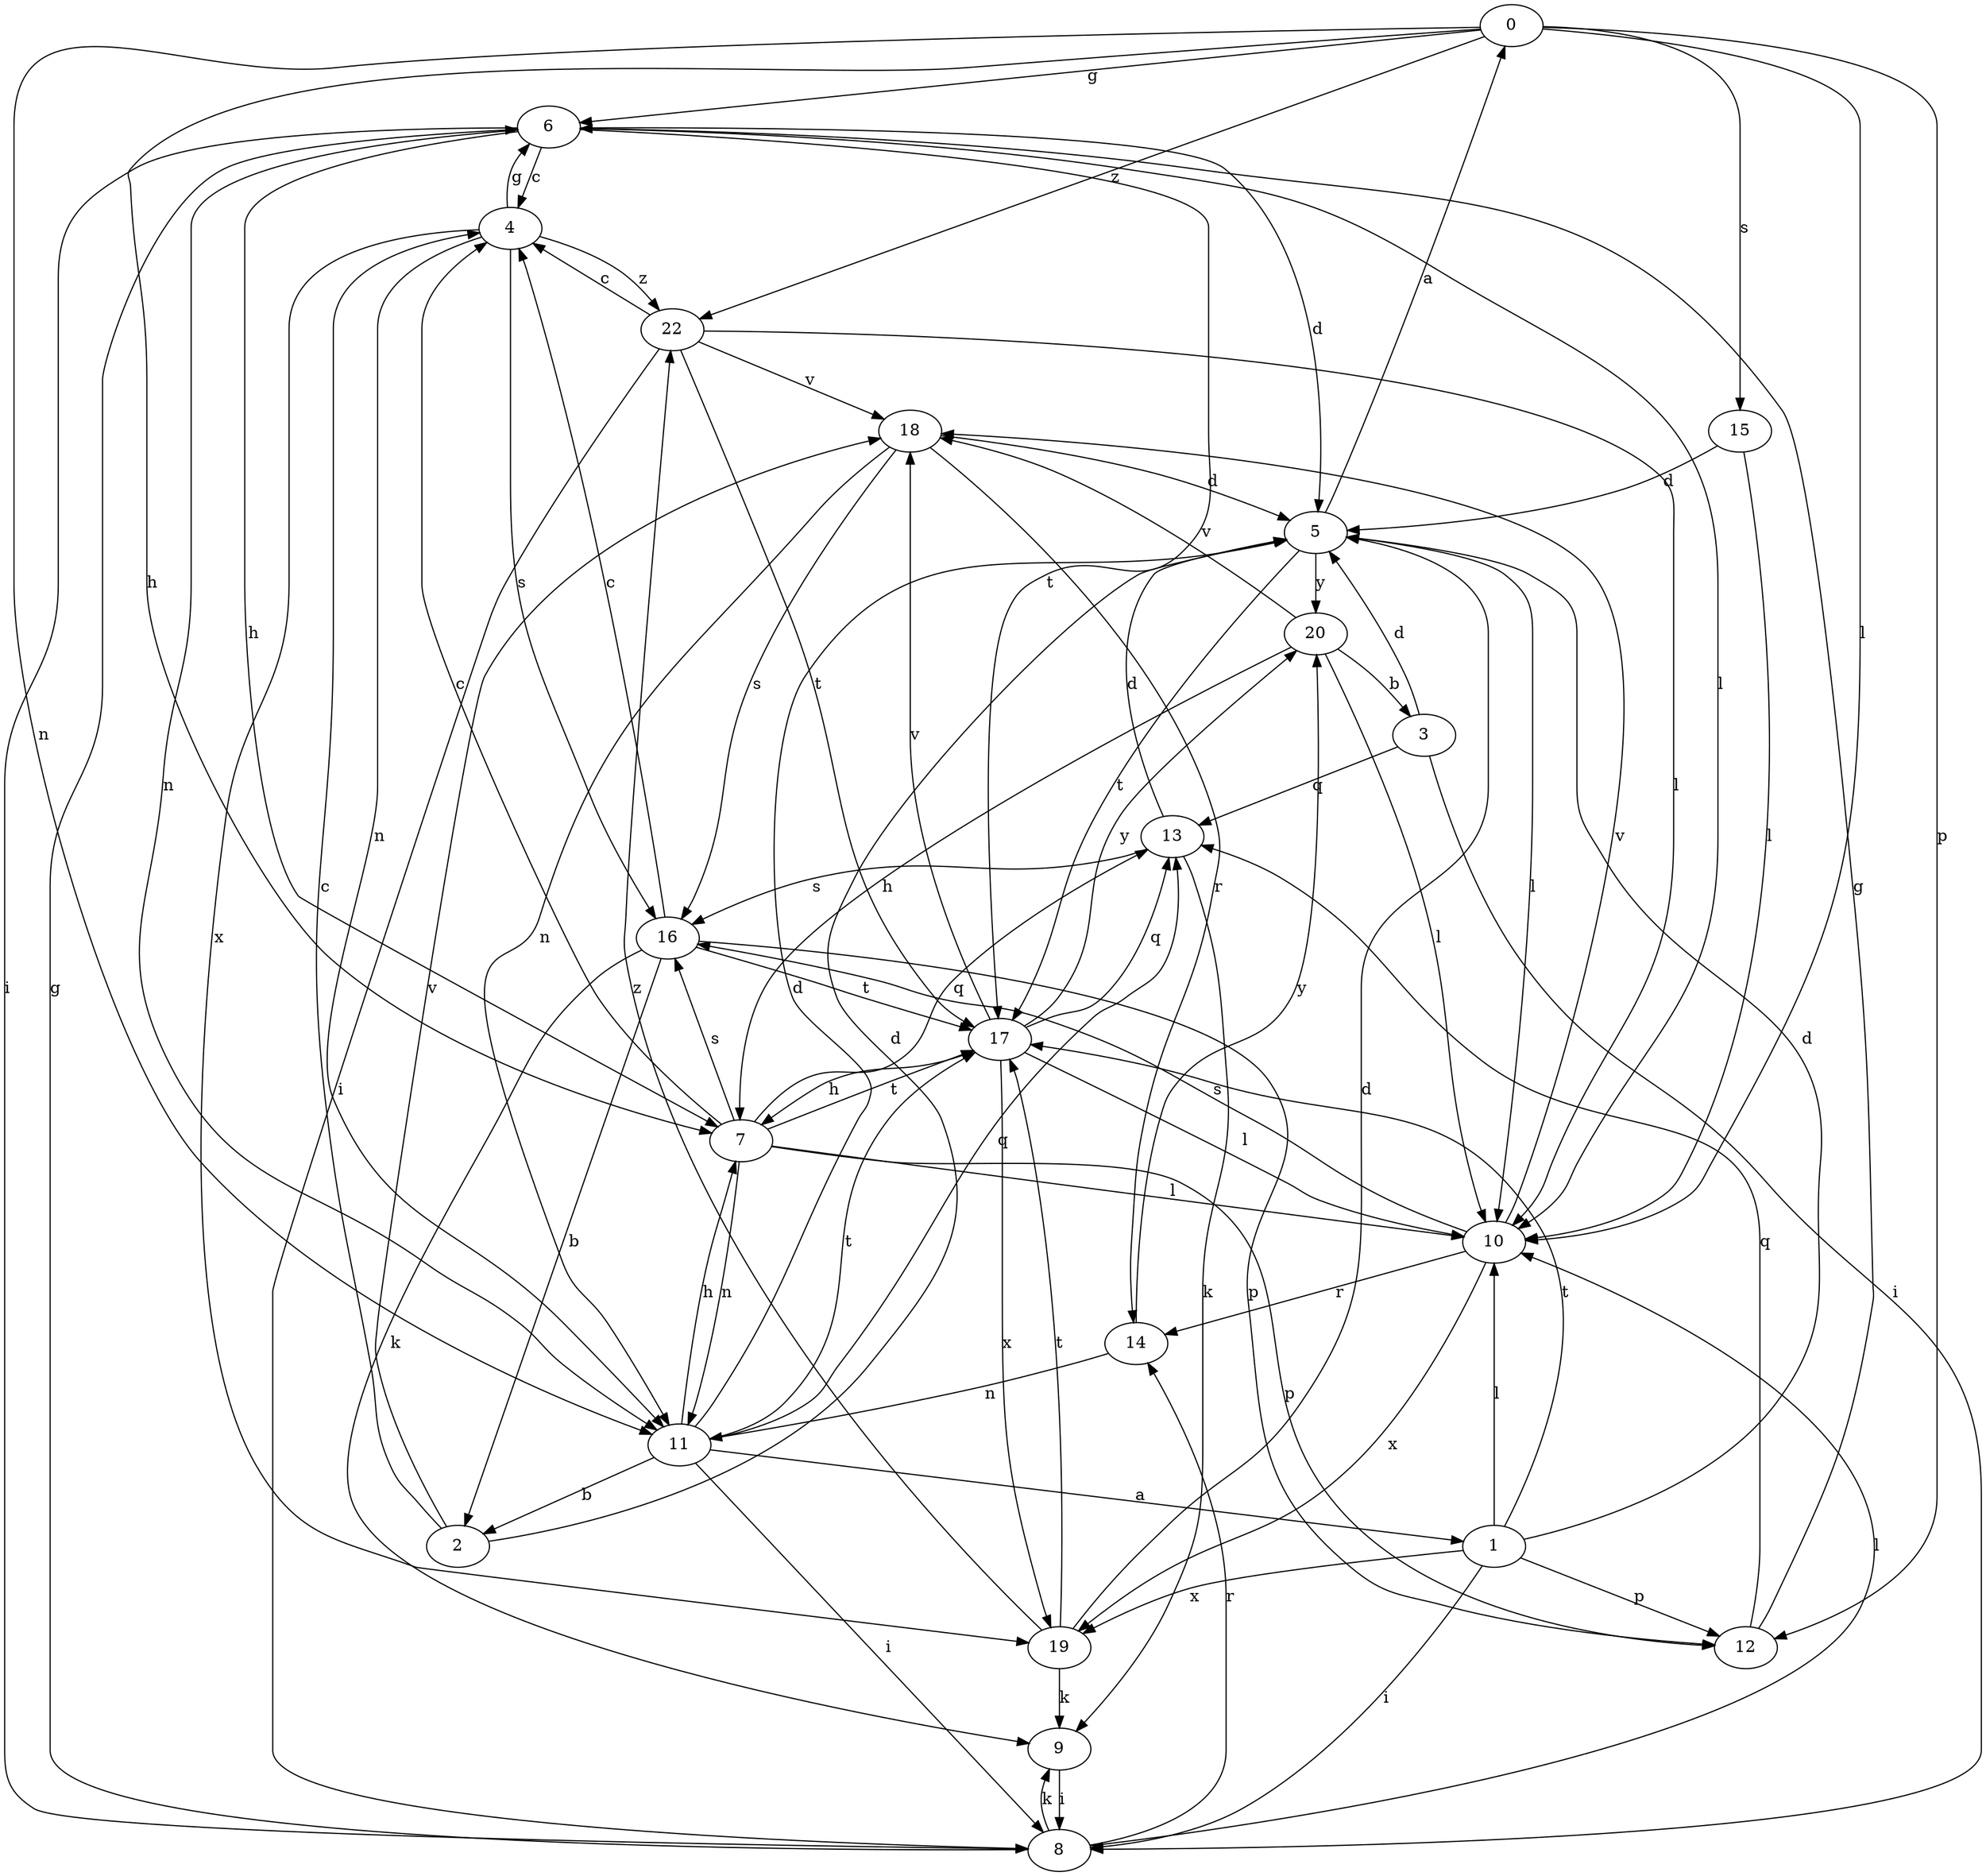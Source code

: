 strict digraph  {
0;
1;
2;
3;
4;
5;
6;
7;
8;
9;
10;
11;
12;
13;
14;
15;
16;
17;
18;
19;
20;
22;
0 -> 6  [label=g];
0 -> 7  [label=h];
0 -> 10  [label=l];
0 -> 11  [label=n];
0 -> 12  [label=p];
0 -> 15  [label=s];
0 -> 22  [label=z];
1 -> 5  [label=d];
1 -> 8  [label=i];
1 -> 10  [label=l];
1 -> 12  [label=p];
1 -> 17  [label=t];
1 -> 19  [label=x];
2 -> 4  [label=c];
2 -> 5  [label=d];
2 -> 18  [label=v];
3 -> 5  [label=d];
3 -> 8  [label=i];
3 -> 13  [label=q];
4 -> 6  [label=g];
4 -> 11  [label=n];
4 -> 16  [label=s];
4 -> 19  [label=x];
4 -> 22  [label=z];
5 -> 0  [label=a];
5 -> 10  [label=l];
5 -> 17  [label=t];
5 -> 20  [label=y];
6 -> 4  [label=c];
6 -> 5  [label=d];
6 -> 7  [label=h];
6 -> 8  [label=i];
6 -> 10  [label=l];
6 -> 11  [label=n];
6 -> 17  [label=t];
7 -> 4  [label=c];
7 -> 10  [label=l];
7 -> 11  [label=n];
7 -> 12  [label=p];
7 -> 13  [label=q];
7 -> 16  [label=s];
7 -> 17  [label=t];
8 -> 6  [label=g];
8 -> 9  [label=k];
8 -> 10  [label=l];
8 -> 14  [label=r];
9 -> 8  [label=i];
10 -> 14  [label=r];
10 -> 16  [label=s];
10 -> 18  [label=v];
10 -> 19  [label=x];
11 -> 1  [label=a];
11 -> 2  [label=b];
11 -> 5  [label=d];
11 -> 7  [label=h];
11 -> 8  [label=i];
11 -> 13  [label=q];
11 -> 17  [label=t];
12 -> 6  [label=g];
12 -> 13  [label=q];
13 -> 5  [label=d];
13 -> 9  [label=k];
13 -> 16  [label=s];
14 -> 11  [label=n];
14 -> 20  [label=y];
15 -> 5  [label=d];
15 -> 10  [label=l];
16 -> 2  [label=b];
16 -> 4  [label=c];
16 -> 9  [label=k];
16 -> 12  [label=p];
16 -> 17  [label=t];
17 -> 7  [label=h];
17 -> 10  [label=l];
17 -> 13  [label=q];
17 -> 18  [label=v];
17 -> 19  [label=x];
17 -> 20  [label=y];
18 -> 5  [label=d];
18 -> 11  [label=n];
18 -> 14  [label=r];
18 -> 16  [label=s];
19 -> 5  [label=d];
19 -> 9  [label=k];
19 -> 17  [label=t];
19 -> 22  [label=z];
20 -> 3  [label=b];
20 -> 7  [label=h];
20 -> 10  [label=l];
20 -> 18  [label=v];
22 -> 4  [label=c];
22 -> 8  [label=i];
22 -> 10  [label=l];
22 -> 17  [label=t];
22 -> 18  [label=v];
}
